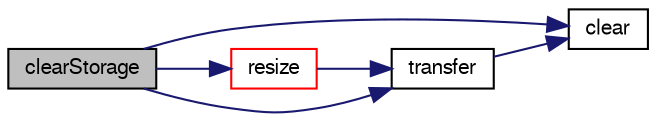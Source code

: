digraph "clearStorage"
{
  bgcolor="transparent";
  edge [fontname="FreeSans",fontsize="10",labelfontname="FreeSans",labelfontsize="10"];
  node [fontname="FreeSans",fontsize="10",shape=record];
  rankdir="LR";
  Node346 [label="clearStorage",height=0.2,width=0.4,color="black", fillcolor="grey75", style="filled", fontcolor="black"];
  Node346 -> Node347 [color="midnightblue",fontsize="10",style="solid",fontname="FreeSans"];
  Node347 [label="clear",height=0.2,width=0.4,color="black",URL="$a25738.html#ac8bb3912a3ce86b15842e79d0b421204",tooltip="Clear all entries from table. "];
  Node346 -> Node348 [color="midnightblue",fontsize="10",style="solid",fontname="FreeSans"];
  Node348 [label="resize",height=0.2,width=0.4,color="red",URL="$a25738.html#ae697ea15032f01f89988bb8ada677832",tooltip="Resize the hash table for efficiency. "];
  Node348 -> Node396 [color="midnightblue",fontsize="10",style="solid",fontname="FreeSans"];
  Node396 [label="transfer",height=0.2,width=0.4,color="black",URL="$a25738.html#a41f9c80cc8a418c7dee6f96625ada276",tooltip="Transfer the contents of the argument table into this table. "];
  Node396 -> Node347 [color="midnightblue",fontsize="10",style="solid",fontname="FreeSans"];
  Node346 -> Node396 [color="midnightblue",fontsize="10",style="solid",fontname="FreeSans"];
}
